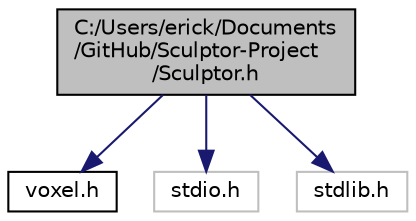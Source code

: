 digraph "C:/Users/erick/Documents/GitHub/Sculptor-Project/Sculptor.h"
{
 // LATEX_PDF_SIZE
  edge [fontname="Helvetica",fontsize="10",labelfontname="Helvetica",labelfontsize="10"];
  node [fontname="Helvetica",fontsize="10",shape=record];
  Node1 [label="C:/Users/erick/Documents\l/GitHub/Sculptor-Project\l/Sculptor.h",height=0.2,width=0.4,color="black", fillcolor="grey75", style="filled", fontcolor="black",tooltip="Class Sculptor - Funções."];
  Node1 -> Node2 [color="midnightblue",fontsize="10",style="solid",fontname="Helvetica"];
  Node2 [label="voxel.h",height=0.2,width=0.4,color="black", fillcolor="white", style="filled",URL="$voxel_8h.html",tooltip=" "];
  Node1 -> Node3 [color="midnightblue",fontsize="10",style="solid",fontname="Helvetica"];
  Node3 [label="stdio.h",height=0.2,width=0.4,color="grey75", fillcolor="white", style="filled",tooltip=" "];
  Node1 -> Node4 [color="midnightblue",fontsize="10",style="solid",fontname="Helvetica"];
  Node4 [label="stdlib.h",height=0.2,width=0.4,color="grey75", fillcolor="white", style="filled",tooltip=" "];
}
